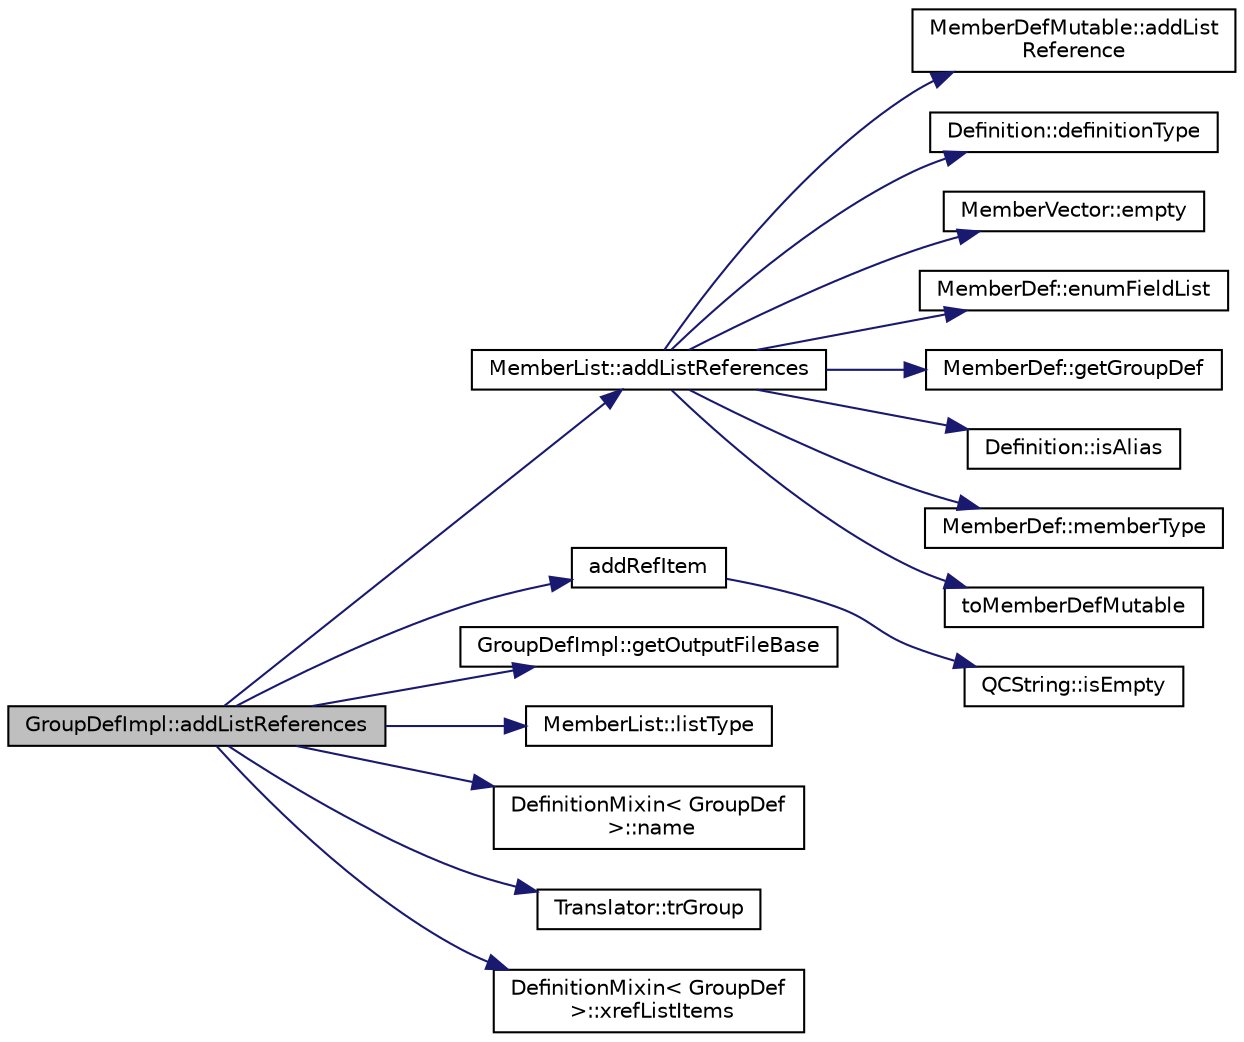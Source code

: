 digraph "GroupDefImpl::addListReferences"
{
 // LATEX_PDF_SIZE
  edge [fontname="Helvetica",fontsize="10",labelfontname="Helvetica",labelfontsize="10"];
  node [fontname="Helvetica",fontsize="10",shape=record];
  rankdir="LR";
  Node1 [label="GroupDefImpl::addListReferences",height=0.2,width=0.4,color="black", fillcolor="grey75", style="filled", fontcolor="black",tooltip=" "];
  Node1 -> Node2 [color="midnightblue",fontsize="10",style="solid",fontname="Helvetica"];
  Node2 [label="MemberList::addListReferences",height=0.2,width=0.4,color="black", fillcolor="white", style="filled",URL="$classMemberList.html#a332043aa0d664d063e7fcc0614acbeea",tooltip=" "];
  Node2 -> Node3 [color="midnightblue",fontsize="10",style="solid",fontname="Helvetica"];
  Node3 [label="MemberDefMutable::addList\lReference",height=0.2,width=0.4,color="black", fillcolor="white", style="filled",URL="$classMemberDefMutable.html#a5cbb914e14b7f94c014f1935e9974f01",tooltip=" "];
  Node2 -> Node4 [color="midnightblue",fontsize="10",style="solid",fontname="Helvetica"];
  Node4 [label="Definition::definitionType",height=0.2,width=0.4,color="black", fillcolor="white", style="filled",URL="$classDefinition.html#a526c39074637d4b17a3f67df56d961ff",tooltip=" "];
  Node2 -> Node5 [color="midnightblue",fontsize="10",style="solid",fontname="Helvetica"];
  Node5 [label="MemberVector::empty",height=0.2,width=0.4,color="black", fillcolor="white", style="filled",URL="$classMemberVector.html#a185e78d7a138a4cf598ab0c564f59341",tooltip=" "];
  Node2 -> Node6 [color="midnightblue",fontsize="10",style="solid",fontname="Helvetica"];
  Node6 [label="MemberDef::enumFieldList",height=0.2,width=0.4,color="black", fillcolor="white", style="filled",URL="$classMemberDef.html#a4df0bef52b6d1d15a4b12a187c8a90ca",tooltip=" "];
  Node2 -> Node7 [color="midnightblue",fontsize="10",style="solid",fontname="Helvetica"];
  Node7 [label="MemberDef::getGroupDef",height=0.2,width=0.4,color="black", fillcolor="white", style="filled",URL="$classMemberDef.html#a43ef09743c900283a46b2e0ecd81e486",tooltip=" "];
  Node2 -> Node8 [color="midnightblue",fontsize="10",style="solid",fontname="Helvetica"];
  Node8 [label="Definition::isAlias",height=0.2,width=0.4,color="black", fillcolor="white", style="filled",URL="$classDefinition.html#ac64bb0cde04aa2eed0e2a439d0a17c8e",tooltip=" "];
  Node2 -> Node9 [color="midnightblue",fontsize="10",style="solid",fontname="Helvetica"];
  Node9 [label="MemberDef::memberType",height=0.2,width=0.4,color="black", fillcolor="white", style="filled",URL="$classMemberDef.html#abbdaf88716807e7ff82ed7502cde51fc",tooltip=" "];
  Node2 -> Node10 [color="midnightblue",fontsize="10",style="solid",fontname="Helvetica"];
  Node10 [label="toMemberDefMutable",height=0.2,width=0.4,color="black", fillcolor="white", style="filled",URL="$memberdef_8cpp.html#a9ea80ba313803ae565f05ce1c8eb6bb5",tooltip=" "];
  Node1 -> Node11 [color="midnightblue",fontsize="10",style="solid",fontname="Helvetica"];
  Node11 [label="addRefItem",height=0.2,width=0.4,color="black", fillcolor="white", style="filled",URL="$util_8cpp.html#a6c177ac509924d60c71b820d39d28b9f",tooltip=" "];
  Node11 -> Node12 [color="midnightblue",fontsize="10",style="solid",fontname="Helvetica"];
  Node12 [label="QCString::isEmpty",height=0.2,width=0.4,color="black", fillcolor="white", style="filled",URL="$classQCString.html#a621c4090d69ad7d05ef8e5234376c3d8",tooltip=" "];
  Node1 -> Node13 [color="midnightblue",fontsize="10",style="solid",fontname="Helvetica"];
  Node13 [label="GroupDefImpl::getOutputFileBase",height=0.2,width=0.4,color="black", fillcolor="white", style="filled",URL="$classGroupDefImpl.html#a5e1fe00c753e536315e392c286ef0c8a",tooltip=" "];
  Node1 -> Node14 [color="midnightblue",fontsize="10",style="solid",fontname="Helvetica"];
  Node14 [label="MemberList::listType",height=0.2,width=0.4,color="black", fillcolor="white", style="filled",URL="$classMemberList.html#aa31a7d651481862036f72381f7e2a96d",tooltip=" "];
  Node1 -> Node15 [color="midnightblue",fontsize="10",style="solid",fontname="Helvetica"];
  Node15 [label="DefinitionMixin\< GroupDef\l \>::name",height=0.2,width=0.4,color="black", fillcolor="white", style="filled",URL="$classDefinitionMixin.html#a03a95195d1616701c67a11d38b2b22bf",tooltip=" "];
  Node1 -> Node16 [color="midnightblue",fontsize="10",style="solid",fontname="Helvetica"];
  Node16 [label="Translator::trGroup",height=0.2,width=0.4,color="black", fillcolor="white", style="filled",URL="$classTranslator.html#a3e440062dda08d55c8f9f99d572f6af0",tooltip=" "];
  Node1 -> Node17 [color="midnightblue",fontsize="10",style="solid",fontname="Helvetica"];
  Node17 [label="DefinitionMixin\< GroupDef\l \>::xrefListItems",height=0.2,width=0.4,color="black", fillcolor="white", style="filled",URL="$classDefinitionMixin.html#a8170faab6bcbcdbd0dbcde859993e10a",tooltip=" "];
}
